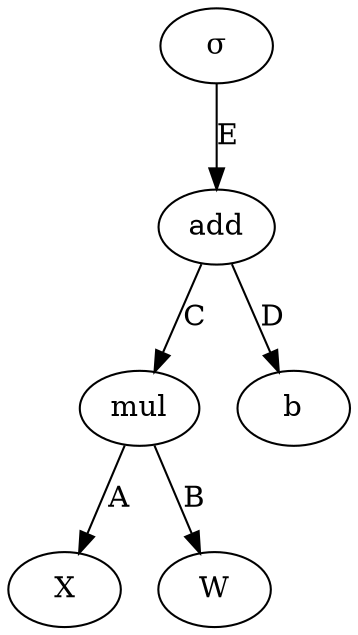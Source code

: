 digraph G {
  σ -> add [label="E"];
  add -> mul [label="C"];
  add -> b [label="D"];
  mul -> X [label="A"];
  mul -> W [label="B"];
}

